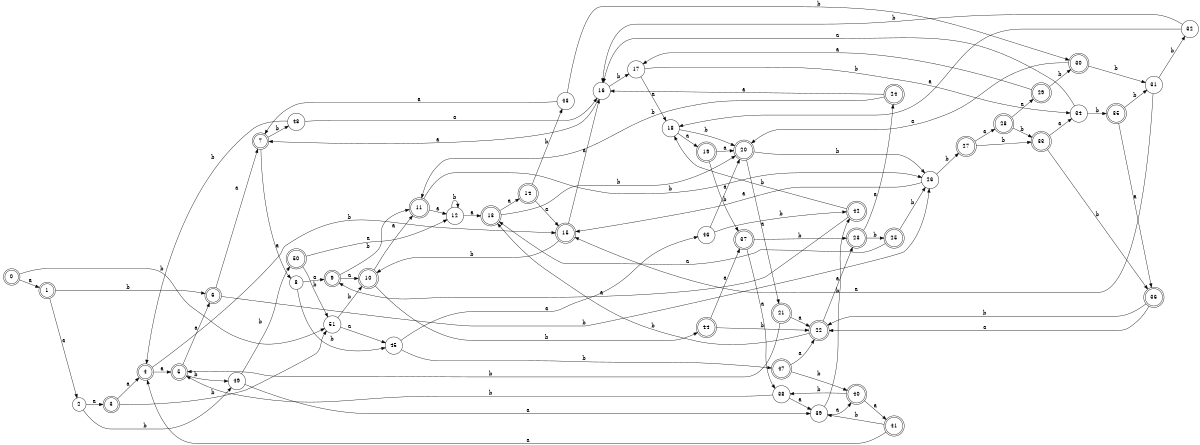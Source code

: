 digraph n42_9 {
__start0 [label="" shape="none"];

rankdir=LR;
size="8,5";

s0 [style="rounded,filled", color="black", fillcolor="white" shape="doublecircle", label="0"];
s1 [style="rounded,filled", color="black", fillcolor="white" shape="doublecircle", label="1"];
s2 [style="filled", color="black", fillcolor="white" shape="circle", label="2"];
s3 [style="rounded,filled", color="black", fillcolor="white" shape="doublecircle", label="3"];
s4 [style="rounded,filled", color="black", fillcolor="white" shape="doublecircle", label="4"];
s5 [style="rounded,filled", color="black", fillcolor="white" shape="doublecircle", label="5"];
s6 [style="rounded,filled", color="black", fillcolor="white" shape="doublecircle", label="6"];
s7 [style="rounded,filled", color="black", fillcolor="white" shape="doublecircle", label="7"];
s8 [style="filled", color="black", fillcolor="white" shape="circle", label="8"];
s9 [style="rounded,filled", color="black", fillcolor="white" shape="doublecircle", label="9"];
s10 [style="rounded,filled", color="black", fillcolor="white" shape="doublecircle", label="10"];
s11 [style="rounded,filled", color="black", fillcolor="white" shape="doublecircle", label="11"];
s12 [style="filled", color="black", fillcolor="white" shape="circle", label="12"];
s13 [style="rounded,filled", color="black", fillcolor="white" shape="doublecircle", label="13"];
s14 [style="rounded,filled", color="black", fillcolor="white" shape="doublecircle", label="14"];
s15 [style="rounded,filled", color="black", fillcolor="white" shape="doublecircle", label="15"];
s16 [style="filled", color="black", fillcolor="white" shape="circle", label="16"];
s17 [style="filled", color="black", fillcolor="white" shape="circle", label="17"];
s18 [style="filled", color="black", fillcolor="white" shape="circle", label="18"];
s19 [style="rounded,filled", color="black", fillcolor="white" shape="doublecircle", label="19"];
s20 [style="rounded,filled", color="black", fillcolor="white" shape="doublecircle", label="20"];
s21 [style="rounded,filled", color="black", fillcolor="white" shape="doublecircle", label="21"];
s22 [style="rounded,filled", color="black", fillcolor="white" shape="doublecircle", label="22"];
s23 [style="rounded,filled", color="black", fillcolor="white" shape="doublecircle", label="23"];
s24 [style="rounded,filled", color="black", fillcolor="white" shape="doublecircle", label="24"];
s25 [style="rounded,filled", color="black", fillcolor="white" shape="doublecircle", label="25"];
s26 [style="filled", color="black", fillcolor="white" shape="circle", label="26"];
s27 [style="rounded,filled", color="black", fillcolor="white" shape="doublecircle", label="27"];
s28 [style="rounded,filled", color="black", fillcolor="white" shape="doublecircle", label="28"];
s29 [style="rounded,filled", color="black", fillcolor="white" shape="doublecircle", label="29"];
s30 [style="rounded,filled", color="black", fillcolor="white" shape="doublecircle", label="30"];
s31 [style="filled", color="black", fillcolor="white" shape="circle", label="31"];
s32 [style="filled", color="black", fillcolor="white" shape="circle", label="32"];
s33 [style="rounded,filled", color="black", fillcolor="white" shape="doublecircle", label="33"];
s34 [style="filled", color="black", fillcolor="white" shape="circle", label="34"];
s35 [style="rounded,filled", color="black", fillcolor="white" shape="doublecircle", label="35"];
s36 [style="rounded,filled", color="black", fillcolor="white" shape="doublecircle", label="36"];
s37 [style="rounded,filled", color="black", fillcolor="white" shape="doublecircle", label="37"];
s38 [style="filled", color="black", fillcolor="white" shape="circle", label="38"];
s39 [style="filled", color="black", fillcolor="white" shape="circle", label="39"];
s40 [style="rounded,filled", color="black", fillcolor="white" shape="doublecircle", label="40"];
s41 [style="rounded,filled", color="black", fillcolor="white" shape="doublecircle", label="41"];
s42 [style="rounded,filled", color="black", fillcolor="white" shape="doublecircle", label="42"];
s43 [style="filled", color="black", fillcolor="white" shape="circle", label="43"];
s44 [style="rounded,filled", color="black", fillcolor="white" shape="doublecircle", label="44"];
s45 [style="filled", color="black", fillcolor="white" shape="circle", label="45"];
s46 [style="filled", color="black", fillcolor="white" shape="circle", label="46"];
s47 [style="rounded,filled", color="black", fillcolor="white" shape="doublecircle", label="47"];
s48 [style="filled", color="black", fillcolor="white" shape="circle", label="48"];
s49 [style="filled", color="black", fillcolor="white" shape="circle", label="49"];
s50 [style="rounded,filled", color="black", fillcolor="white" shape="doublecircle", label="50"];
s51 [style="filled", color="black", fillcolor="white" shape="circle", label="51"];
s0 -> s1 [label="a"];
s0 -> s51 [label="b"];
s1 -> s2 [label="a"];
s1 -> s6 [label="b"];
s2 -> s3 [label="a"];
s2 -> s49 [label="b"];
s3 -> s4 [label="a"];
s3 -> s51 [label="b"];
s4 -> s5 [label="a"];
s4 -> s15 [label="b"];
s5 -> s6 [label="a"];
s5 -> s49 [label="b"];
s6 -> s7 [label="a"];
s6 -> s26 [label="b"];
s7 -> s8 [label="a"];
s7 -> s48 [label="b"];
s8 -> s9 [label="a"];
s8 -> s45 [label="b"];
s9 -> s10 [label="a"];
s9 -> s11 [label="b"];
s10 -> s11 [label="a"];
s10 -> s44 [label="b"];
s11 -> s12 [label="a"];
s11 -> s26 [label="b"];
s12 -> s13 [label="a"];
s12 -> s12 [label="b"];
s13 -> s14 [label="a"];
s13 -> s20 [label="b"];
s14 -> s15 [label="a"];
s14 -> s43 [label="b"];
s15 -> s16 [label="a"];
s15 -> s10 [label="b"];
s16 -> s7 [label="a"];
s16 -> s17 [label="b"];
s17 -> s18 [label="a"];
s17 -> s34 [label="b"];
s18 -> s19 [label="a"];
s18 -> s20 [label="b"];
s19 -> s20 [label="a"];
s19 -> s37 [label="b"];
s20 -> s21 [label="a"];
s20 -> s26 [label="b"];
s21 -> s22 [label="a"];
s21 -> s5 [label="b"];
s22 -> s23 [label="a"];
s22 -> s13 [label="b"];
s23 -> s24 [label="a"];
s23 -> s25 [label="b"];
s24 -> s16 [label="a"];
s24 -> s11 [label="b"];
s25 -> s13 [label="a"];
s25 -> s26 [label="b"];
s26 -> s15 [label="a"];
s26 -> s27 [label="b"];
s27 -> s28 [label="a"];
s27 -> s33 [label="b"];
s28 -> s29 [label="a"];
s28 -> s33 [label="b"];
s29 -> s17 [label="a"];
s29 -> s30 [label="b"];
s30 -> s20 [label="a"];
s30 -> s31 [label="b"];
s31 -> s15 [label="a"];
s31 -> s32 [label="b"];
s32 -> s18 [label="a"];
s32 -> s16 [label="b"];
s33 -> s34 [label="a"];
s33 -> s36 [label="b"];
s34 -> s16 [label="a"];
s34 -> s35 [label="b"];
s35 -> s36 [label="a"];
s35 -> s31 [label="b"];
s36 -> s22 [label="a"];
s36 -> s22 [label="b"];
s37 -> s38 [label="a"];
s37 -> s23 [label="b"];
s38 -> s39 [label="a"];
s38 -> s5 [label="b"];
s39 -> s40 [label="a"];
s39 -> s42 [label="b"];
s40 -> s41 [label="a"];
s40 -> s38 [label="b"];
s41 -> s4 [label="a"];
s41 -> s39 [label="b"];
s42 -> s9 [label="a"];
s42 -> s18 [label="b"];
s43 -> s7 [label="a"];
s43 -> s30 [label="b"];
s44 -> s37 [label="a"];
s44 -> s22 [label="b"];
s45 -> s46 [label="a"];
s45 -> s47 [label="b"];
s46 -> s20 [label="a"];
s46 -> s42 [label="b"];
s47 -> s22 [label="a"];
s47 -> s40 [label="b"];
s48 -> s16 [label="a"];
s48 -> s4 [label="b"];
s49 -> s39 [label="a"];
s49 -> s50 [label="b"];
s50 -> s12 [label="a"];
s50 -> s51 [label="b"];
s51 -> s45 [label="a"];
s51 -> s10 [label="b"];

}
